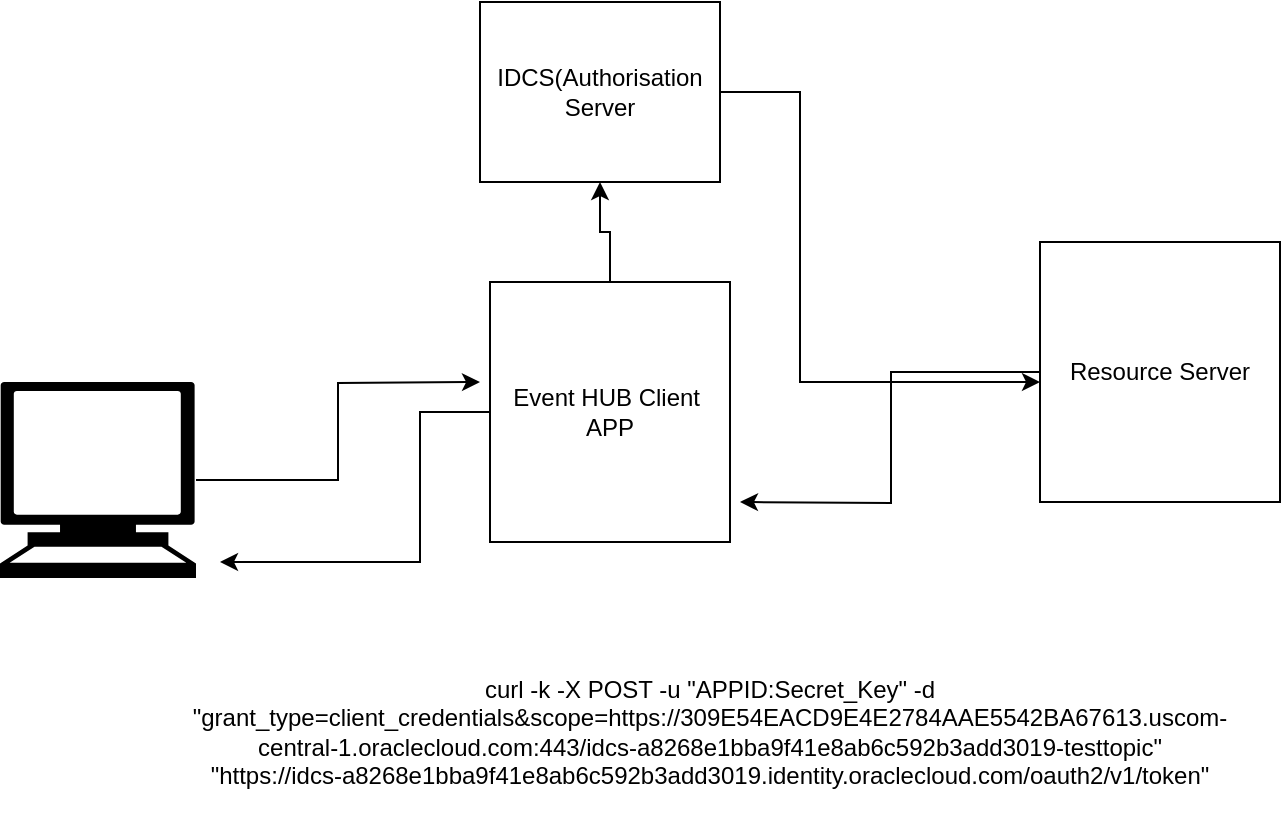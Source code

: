 <mxfile version="13.6.2" type="github">
  <diagram id="qrH5PuzCaYkRITnLdpkR" name="Page-1">
    <mxGraphModel dx="868" dy="429" grid="1" gridSize="10" guides="1" tooltips="1" connect="1" arrows="1" fold="1" page="1" pageScale="1" pageWidth="850" pageHeight="1100" math="0" shadow="0">
      <root>
        <mxCell id="0" />
        <mxCell id="1" parent="0" />
        <mxCell id="kWWJFYjSpHNDpiU2Mv6o-6" style="edgeStyle=orthogonalEdgeStyle;rounded=0;orthogonalLoop=1;jettySize=auto;html=1;" edge="1" parent="1" source="kWWJFYjSpHNDpiU2Mv6o-1">
          <mxGeometry relative="1" as="geometry">
            <mxPoint x="360" y="200" as="targetPoint" />
          </mxGeometry>
        </mxCell>
        <mxCell id="kWWJFYjSpHNDpiU2Mv6o-1" value="" style="shape=mxgraph.signs.tech.computer;html=1;pointerEvents=1;fillColor=#000000;strokeColor=none;verticalLabelPosition=bottom;verticalAlign=top;align=center;" vertex="1" parent="1">
          <mxGeometry x="120" y="200" width="98" height="98" as="geometry" />
        </mxCell>
        <mxCell id="kWWJFYjSpHNDpiU2Mv6o-14" style="edgeStyle=orthogonalEdgeStyle;rounded=0;orthogonalLoop=1;jettySize=auto;html=1;" edge="1" parent="1" source="kWWJFYjSpHNDpiU2Mv6o-3" target="kWWJFYjSpHNDpiU2Mv6o-5">
          <mxGeometry relative="1" as="geometry" />
        </mxCell>
        <mxCell id="kWWJFYjSpHNDpiU2Mv6o-18" style="edgeStyle=orthogonalEdgeStyle;rounded=0;orthogonalLoop=1;jettySize=auto;html=1;" edge="1" parent="1" source="kWWJFYjSpHNDpiU2Mv6o-3">
          <mxGeometry relative="1" as="geometry">
            <mxPoint x="230" y="290" as="targetPoint" />
            <Array as="points">
              <mxPoint x="330" y="215" />
              <mxPoint x="330" y="290" />
            </Array>
          </mxGeometry>
        </mxCell>
        <mxCell id="kWWJFYjSpHNDpiU2Mv6o-3" value="Event HUB Client&amp;nbsp; APP " style="rounded=0;whiteSpace=wrap;html=1;" vertex="1" parent="1">
          <mxGeometry x="365" y="150" width="120" height="130" as="geometry" />
        </mxCell>
        <mxCell id="kWWJFYjSpHNDpiU2Mv6o-17" style="edgeStyle=orthogonalEdgeStyle;rounded=0;orthogonalLoop=1;jettySize=auto;html=1;" edge="1" parent="1" source="kWWJFYjSpHNDpiU2Mv6o-4">
          <mxGeometry relative="1" as="geometry">
            <mxPoint x="490" y="260" as="targetPoint" />
          </mxGeometry>
        </mxCell>
        <mxCell id="kWWJFYjSpHNDpiU2Mv6o-4" value="Resource Server " style="rounded=0;whiteSpace=wrap;html=1;" vertex="1" parent="1">
          <mxGeometry x="640" y="130" width="120" height="130" as="geometry" />
        </mxCell>
        <mxCell id="kWWJFYjSpHNDpiU2Mv6o-15" style="edgeStyle=orthogonalEdgeStyle;rounded=0;orthogonalLoop=1;jettySize=auto;html=1;" edge="1" parent="1" source="kWWJFYjSpHNDpiU2Mv6o-5" target="kWWJFYjSpHNDpiU2Mv6o-4">
          <mxGeometry relative="1" as="geometry">
            <mxPoint x="490" y="200" as="targetPoint" />
            <Array as="points">
              <mxPoint x="520" y="55" />
              <mxPoint x="520" y="200" />
            </Array>
          </mxGeometry>
        </mxCell>
        <mxCell id="kWWJFYjSpHNDpiU2Mv6o-5" value="IDCS(Authorisation Server " style="rounded=0;whiteSpace=wrap;html=1;" vertex="1" parent="1">
          <mxGeometry x="360" y="10" width="120" height="90" as="geometry" />
        </mxCell>
        <mxCell id="kWWJFYjSpHNDpiU2Mv6o-16" value="curl -k -X POST -u &quot;APPID:Secret_Key&quot; -d &quot;grant_type=client_credentials&amp;amp;scope=https://309E54EACD9E4E2784AAE5542BA67613.uscom-central-1.oraclecloud.com:443/idcs-a8268e1bba9f41e8ab6c592b3add3019-testtopic&quot; &quot;https://idcs-a8268e1bba9f41e8ab6c592b3add3019.identity.oraclecloud.com/oauth2/v1/token&quot; " style="text;html=1;strokeColor=none;fillColor=none;align=center;verticalAlign=middle;whiteSpace=wrap;rounded=0;" vertex="1" parent="1">
          <mxGeometry x="240" y="330" width="470" height="90" as="geometry" />
        </mxCell>
      </root>
    </mxGraphModel>
  </diagram>
</mxfile>
